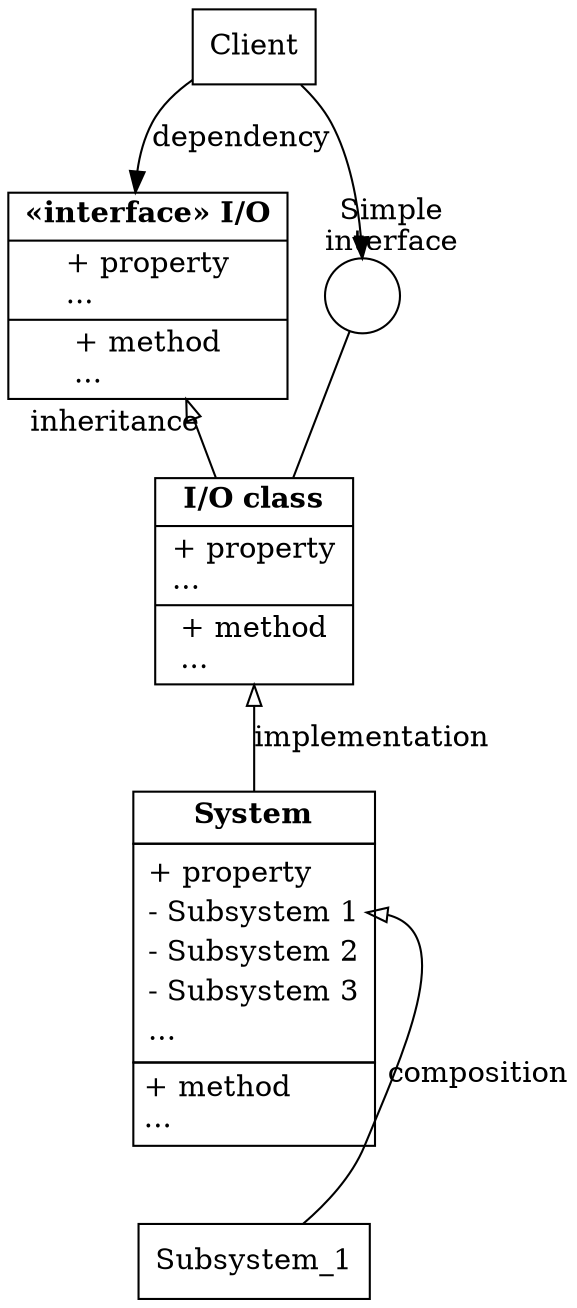 digraph UML_Class_diagram {
	node [
		shape=record
	]
	Client -> Interface1 [label=dependency]
	Client -> Interface2

	edge [dir=back arrowtail=empty style=""]
	Interface1 -> Class1 [xlabel=inheritance]
	Interface2 -> Class1 [dir=none]
	Interface2 [label="" xlabel="Simple\ninterface" shape=circle]

	Interface1[label = <{<b>«interface» I/O</b> | + property<br align="left"/>...<br align="left"/>|+ method<br align="left"/>...<br align="left"/>}>]
	Class1[label = <{<b>I/O class</b> | + property<br align="left"/>...<br align="left"/>|+ method<br align="left"/>...<br align="left"/>}>]
	Class1 -> System_1 [label=implementation]
	System_1 [
		shape=plain
		label=<<table border="0" cellborder="1" cellspacing="0" cellpadding="4">
			<tr> <td> <b>System</b> </td> </tr>
			<tr> <td>
				<table border="0" cellborder="0" cellspacing="0" >
					<tr> <td align="left" >+ property</td> </tr>
					<tr> <td port="ss1" align="left" >- Subsystem 1</td> </tr>
					<tr> <td port="ss2" align="left" >- Subsystem 2</td> </tr>
					<tr> <td port="ss3" align="left" >- Subsystem 3</td> </tr>
					<tr> <td align="left">...</td> </tr>
				</table>
			</td> </tr>
			<tr> <td align="left">+ method<br/>...<br align="left"/></td> </tr>
		</table>>
	]

	System_1:ss1 -> Subsystem_1 [xlabel="composition"]
}
